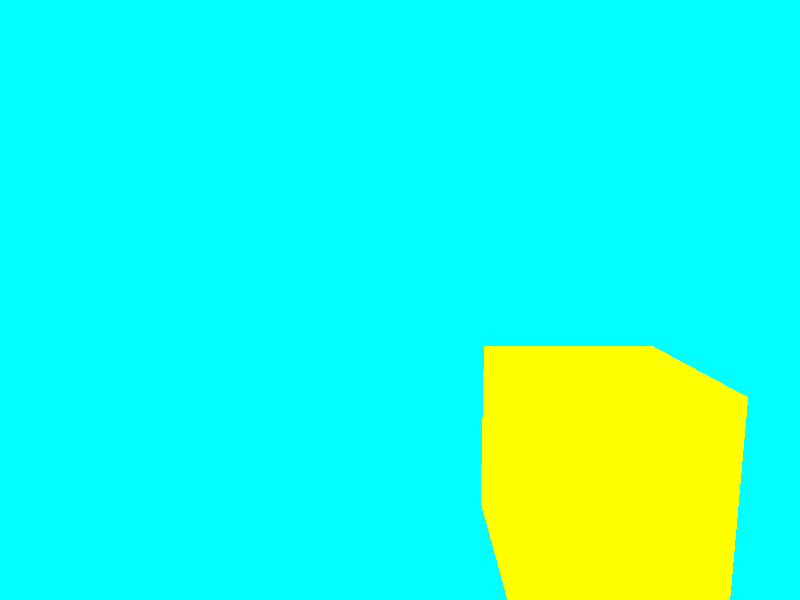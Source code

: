 #include "colors.inc"
background { color Cyan }
  camera {
    location <0, -20, -3>
    look_at  <0, 0,  0>
  }
 box { <0,0,0>,  <10,10,10> 
 translate <5,5,5> texture {
      pigment { color Yellow }
    }}
light_source { <2, 4, -3> color White}
